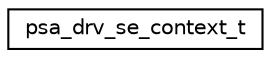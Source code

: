 digraph "Graphical Class Hierarchy"
{
 // LATEX_PDF_SIZE
  edge [fontname="Helvetica",fontsize="10",labelfontname="Helvetica",labelfontsize="10"];
  node [fontname="Helvetica",fontsize="10",shape=record];
  rankdir="LR";
  Node0 [label="psa_drv_se_context_t",height=0.2,width=0.4,color="black", fillcolor="white", style="filled",URL="$structpsa__drv__se__context__t.html",tooltip="Driver context structure."];
}
